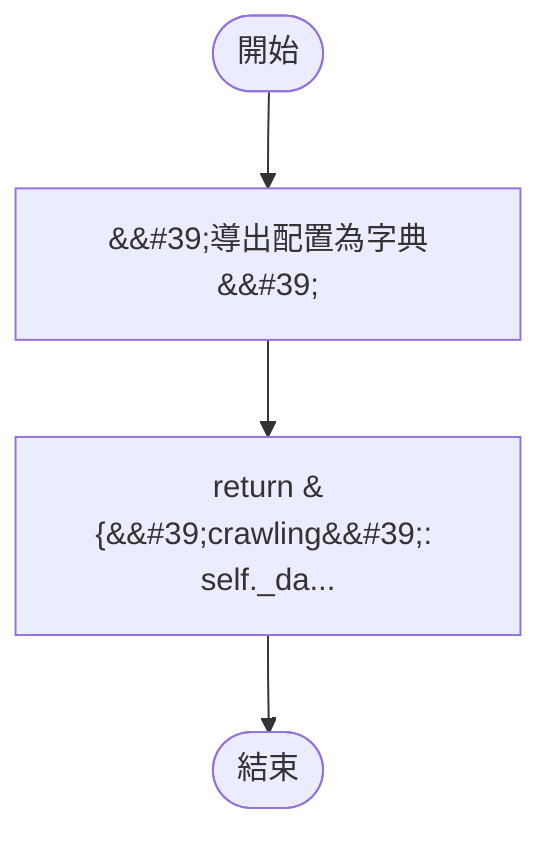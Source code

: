 flowchart TB
    n1([開始])
    n2([結束])
    n3[&amp;&#35;39;導出配置為字典&amp;&#35;39;]
    n4[return &#123;&amp;&#35;39;crawling&amp;&#35;39;: self._da...]
    n1 --> n3
    n3 --> n4
    n4 --> n2